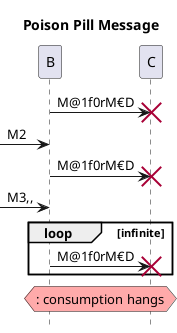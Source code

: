 @startuml
title Poison Pill Message
hide footbox
participant B
participant C

B->C!!: M@1f0rM€D
->B: M2
B->C!!: M@1f0rM€D
->B: M3,,
loop infinite
B->C!!: M@1f0rM€D
end
hnote over B,C #FFAAAA: : consumption hangs

@enduml
Tip: uncomment progressively

